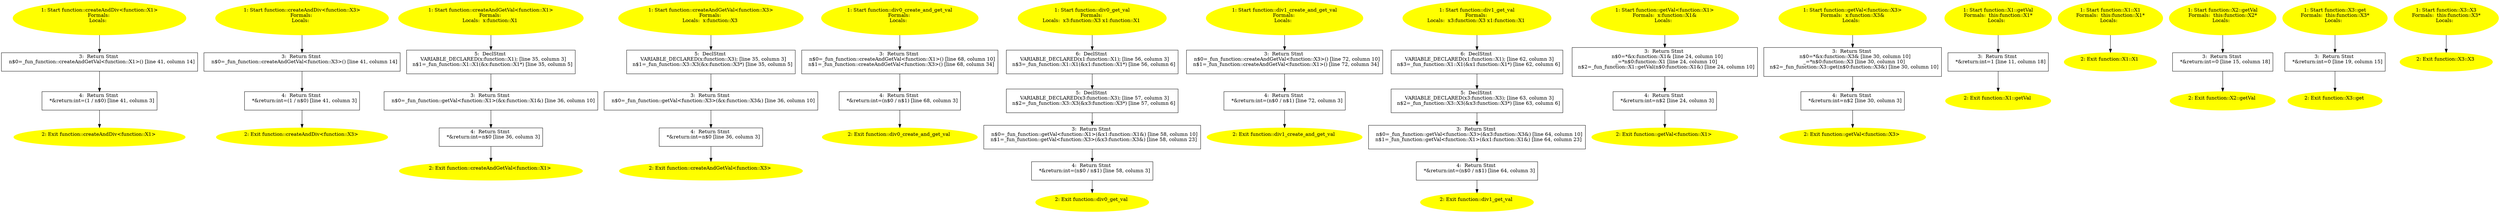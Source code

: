 /* @generated */
digraph cfg {
"createAndDiv<function::X1>#functi.0380eae58716a2f4_1" [label="1: Start function::createAndDiv<function::X1>\nFormals: \nLocals:  \n  " color=yellow style=filled]
	

	 "createAndDiv<function::X1>#functi.0380eae58716a2f4_1" -> "createAndDiv<function::X1>#functi.0380eae58716a2f4_3" ;
"createAndDiv<function::X1>#functi.0380eae58716a2f4_2" [label="2: Exit function::createAndDiv<function::X1> \n  " color=yellow style=filled]
	

"createAndDiv<function::X1>#functi.0380eae58716a2f4_3" [label="3:  Return Stmt \n   n$0=_fun_function::createAndGetVal<function::X1>() [line 41, column 14]\n " shape="box"]
	

	 "createAndDiv<function::X1>#functi.0380eae58716a2f4_3" -> "createAndDiv<function::X1>#functi.0380eae58716a2f4_4" ;
"createAndDiv<function::X1>#functi.0380eae58716a2f4_4" [label="4:  Return Stmt \n   *&return:int=(1 / n$0) [line 41, column 3]\n " shape="box"]
	

	 "createAndDiv<function::X1>#functi.0380eae58716a2f4_4" -> "createAndDiv<function::X1>#functi.0380eae58716a2f4_2" ;
"createAndDiv<function::X3>#functi.8fbffac628046cdf_1" [label="1: Start function::createAndDiv<function::X3>\nFormals: \nLocals:  \n  " color=yellow style=filled]
	

	 "createAndDiv<function::X3>#functi.8fbffac628046cdf_1" -> "createAndDiv<function::X3>#functi.8fbffac628046cdf_3" ;
"createAndDiv<function::X3>#functi.8fbffac628046cdf_2" [label="2: Exit function::createAndDiv<function::X3> \n  " color=yellow style=filled]
	

"createAndDiv<function::X3>#functi.8fbffac628046cdf_3" [label="3:  Return Stmt \n   n$0=_fun_function::createAndGetVal<function::X3>() [line 41, column 14]\n " shape="box"]
	

	 "createAndDiv<function::X3>#functi.8fbffac628046cdf_3" -> "createAndDiv<function::X3>#functi.8fbffac628046cdf_4" ;
"createAndDiv<function::X3>#functi.8fbffac628046cdf_4" [label="4:  Return Stmt \n   *&return:int=(1 / n$0) [line 41, column 3]\n " shape="box"]
	

	 "createAndDiv<function::X3>#functi.8fbffac628046cdf_4" -> "createAndDiv<function::X3>#functi.8fbffac628046cdf_2" ;
"createAndGetVal<function::X1>#fun.03576380bf9ba7f9_1" [label="1: Start function::createAndGetVal<function::X1>\nFormals: \nLocals:  x:function::X1 \n  " color=yellow style=filled]
	

	 "createAndGetVal<function::X1>#fun.03576380bf9ba7f9_1" -> "createAndGetVal<function::X1>#fun.03576380bf9ba7f9_5" ;
"createAndGetVal<function::X1>#fun.03576380bf9ba7f9_2" [label="2: Exit function::createAndGetVal<function::X1> \n  " color=yellow style=filled]
	

"createAndGetVal<function::X1>#fun.03576380bf9ba7f9_3" [label="3:  Return Stmt \n   n$0=_fun_function::getVal<function::X1>(&x:function::X1&) [line 36, column 10]\n " shape="box"]
	

	 "createAndGetVal<function::X1>#fun.03576380bf9ba7f9_3" -> "createAndGetVal<function::X1>#fun.03576380bf9ba7f9_4" ;
"createAndGetVal<function::X1>#fun.03576380bf9ba7f9_4" [label="4:  Return Stmt \n   *&return:int=n$0 [line 36, column 3]\n " shape="box"]
	

	 "createAndGetVal<function::X1>#fun.03576380bf9ba7f9_4" -> "createAndGetVal<function::X1>#fun.03576380bf9ba7f9_2" ;
"createAndGetVal<function::X1>#fun.03576380bf9ba7f9_5" [label="5:  DeclStmt \n   VARIABLE_DECLARED(x:function::X1); [line 35, column 3]\n  n$1=_fun_function::X1::X1(&x:function::X1*) [line 35, column 5]\n " shape="box"]
	

	 "createAndGetVal<function::X1>#fun.03576380bf9ba7f9_5" -> "createAndGetVal<function::X1>#fun.03576380bf9ba7f9_3" ;
"createAndGetVal<function::X3>#fun.525e889c7c5ef92e_1" [label="1: Start function::createAndGetVal<function::X3>\nFormals: \nLocals:  x:function::X3 \n  " color=yellow style=filled]
	

	 "createAndGetVal<function::X3>#fun.525e889c7c5ef92e_1" -> "createAndGetVal<function::X3>#fun.525e889c7c5ef92e_5" ;
"createAndGetVal<function::X3>#fun.525e889c7c5ef92e_2" [label="2: Exit function::createAndGetVal<function::X3> \n  " color=yellow style=filled]
	

"createAndGetVal<function::X3>#fun.525e889c7c5ef92e_3" [label="3:  Return Stmt \n   n$0=_fun_function::getVal<function::X3>(&x:function::X3&) [line 36, column 10]\n " shape="box"]
	

	 "createAndGetVal<function::X3>#fun.525e889c7c5ef92e_3" -> "createAndGetVal<function::X3>#fun.525e889c7c5ef92e_4" ;
"createAndGetVal<function::X3>#fun.525e889c7c5ef92e_4" [label="4:  Return Stmt \n   *&return:int=n$0 [line 36, column 3]\n " shape="box"]
	

	 "createAndGetVal<function::X3>#fun.525e889c7c5ef92e_4" -> "createAndGetVal<function::X3>#fun.525e889c7c5ef92e_2" ;
"createAndGetVal<function::X3>#fun.525e889c7c5ef92e_5" [label="5:  DeclStmt \n   VARIABLE_DECLARED(x:function::X3); [line 35, column 3]\n  n$1=_fun_function::X3::X3(&x:function::X3*) [line 35, column 5]\n " shape="box"]
	

	 "createAndGetVal<function::X3>#fun.525e889c7c5ef92e_5" -> "createAndGetVal<function::X3>#fun.525e889c7c5ef92e_3" ;
"div0_create_and_get_val#function#.1e3aa28edfcd43ce_1" [label="1: Start function::div0_create_and_get_val\nFormals: \nLocals:  \n  " color=yellow style=filled]
	

	 "div0_create_and_get_val#function#.1e3aa28edfcd43ce_1" -> "div0_create_and_get_val#function#.1e3aa28edfcd43ce_3" ;
"div0_create_and_get_val#function#.1e3aa28edfcd43ce_2" [label="2: Exit function::div0_create_and_get_val \n  " color=yellow style=filled]
	

"div0_create_and_get_val#function#.1e3aa28edfcd43ce_3" [label="3:  Return Stmt \n   n$0=_fun_function::createAndGetVal<function::X1>() [line 68, column 10]\n  n$1=_fun_function::createAndGetVal<function::X3>() [line 68, column 34]\n " shape="box"]
	

	 "div0_create_and_get_val#function#.1e3aa28edfcd43ce_3" -> "div0_create_and_get_val#function#.1e3aa28edfcd43ce_4" ;
"div0_create_and_get_val#function#.1e3aa28edfcd43ce_4" [label="4:  Return Stmt \n   *&return:int=(n$0 / n$1) [line 68, column 3]\n " shape="box"]
	

	 "div0_create_and_get_val#function#.1e3aa28edfcd43ce_4" -> "div0_create_and_get_val#function#.1e3aa28edfcd43ce_2" ;
"div0_get_val#function#10798510201.b077944b4022150f_1" [label="1: Start function::div0_get_val\nFormals: \nLocals:  x3:function::X3 x1:function::X1 \n  " color=yellow style=filled]
	

	 "div0_get_val#function#10798510201.b077944b4022150f_1" -> "div0_get_val#function#10798510201.b077944b4022150f_6" ;
"div0_get_val#function#10798510201.b077944b4022150f_2" [label="2: Exit function::div0_get_val \n  " color=yellow style=filled]
	

"div0_get_val#function#10798510201.b077944b4022150f_3" [label="3:  Return Stmt \n   n$0=_fun_function::getVal<function::X1>(&x1:function::X1&) [line 58, column 10]\n  n$1=_fun_function::getVal<function::X3>(&x3:function::X3&) [line 58, column 23]\n " shape="box"]
	

	 "div0_get_val#function#10798510201.b077944b4022150f_3" -> "div0_get_val#function#10798510201.b077944b4022150f_4" ;
"div0_get_val#function#10798510201.b077944b4022150f_4" [label="4:  Return Stmt \n   *&return:int=(n$0 / n$1) [line 58, column 3]\n " shape="box"]
	

	 "div0_get_val#function#10798510201.b077944b4022150f_4" -> "div0_get_val#function#10798510201.b077944b4022150f_2" ;
"div0_get_val#function#10798510201.b077944b4022150f_5" [label="5:  DeclStmt \n   VARIABLE_DECLARED(x3:function::X3); [line 57, column 3]\n  n$2=_fun_function::X3::X3(&x3:function::X3*) [line 57, column 6]\n " shape="box"]
	

	 "div0_get_val#function#10798510201.b077944b4022150f_5" -> "div0_get_val#function#10798510201.b077944b4022150f_3" ;
"div0_get_val#function#10798510201.b077944b4022150f_6" [label="6:  DeclStmt \n   VARIABLE_DECLARED(x1:function::X1); [line 56, column 3]\n  n$3=_fun_function::X1::X1(&x1:function::X1*) [line 56, column 6]\n " shape="box"]
	

	 "div0_get_val#function#10798510201.b077944b4022150f_6" -> "div0_get_val#function#10798510201.b077944b4022150f_5" ;
"div1_create_and_get_val#function#.7b46bfd9e19b7d38_1" [label="1: Start function::div1_create_and_get_val\nFormals: \nLocals:  \n  " color=yellow style=filled]
	

	 "div1_create_and_get_val#function#.7b46bfd9e19b7d38_1" -> "div1_create_and_get_val#function#.7b46bfd9e19b7d38_3" ;
"div1_create_and_get_val#function#.7b46bfd9e19b7d38_2" [label="2: Exit function::div1_create_and_get_val \n  " color=yellow style=filled]
	

"div1_create_and_get_val#function#.7b46bfd9e19b7d38_3" [label="3:  Return Stmt \n   n$0=_fun_function::createAndGetVal<function::X3>() [line 72, column 10]\n  n$1=_fun_function::createAndGetVal<function::X1>() [line 72, column 34]\n " shape="box"]
	

	 "div1_create_and_get_val#function#.7b46bfd9e19b7d38_3" -> "div1_create_and_get_val#function#.7b46bfd9e19b7d38_4" ;
"div1_create_and_get_val#function#.7b46bfd9e19b7d38_4" [label="4:  Return Stmt \n   *&return:int=(n$0 / n$1) [line 72, column 3]\n " shape="box"]
	

	 "div1_create_and_get_val#function#.7b46bfd9e19b7d38_4" -> "div1_create_and_get_val#function#.7b46bfd9e19b7d38_2" ;
"div1_get_val#function#35544114088.45cb38d8fc35a6b2_1" [label="1: Start function::div1_get_val\nFormals: \nLocals:  x3:function::X3 x1:function::X1 \n  " color=yellow style=filled]
	

	 "div1_get_val#function#35544114088.45cb38d8fc35a6b2_1" -> "div1_get_val#function#35544114088.45cb38d8fc35a6b2_6" ;
"div1_get_val#function#35544114088.45cb38d8fc35a6b2_2" [label="2: Exit function::div1_get_val \n  " color=yellow style=filled]
	

"div1_get_val#function#35544114088.45cb38d8fc35a6b2_3" [label="3:  Return Stmt \n   n$0=_fun_function::getVal<function::X3>(&x3:function::X3&) [line 64, column 10]\n  n$1=_fun_function::getVal<function::X1>(&x1:function::X1&) [line 64, column 23]\n " shape="box"]
	

	 "div1_get_val#function#35544114088.45cb38d8fc35a6b2_3" -> "div1_get_val#function#35544114088.45cb38d8fc35a6b2_4" ;
"div1_get_val#function#35544114088.45cb38d8fc35a6b2_4" [label="4:  Return Stmt \n   *&return:int=(n$0 / n$1) [line 64, column 3]\n " shape="box"]
	

	 "div1_get_val#function#35544114088.45cb38d8fc35a6b2_4" -> "div1_get_val#function#35544114088.45cb38d8fc35a6b2_2" ;
"div1_get_val#function#35544114088.45cb38d8fc35a6b2_5" [label="5:  DeclStmt \n   VARIABLE_DECLARED(x3:function::X3); [line 63, column 3]\n  n$2=_fun_function::X3::X3(&x3:function::X3*) [line 63, column 6]\n " shape="box"]
	

	 "div1_get_val#function#35544114088.45cb38d8fc35a6b2_5" -> "div1_get_val#function#35544114088.45cb38d8fc35a6b2_3" ;
"div1_get_val#function#35544114088.45cb38d8fc35a6b2_6" [label="6:  DeclStmt \n   VARIABLE_DECLARED(x1:function::X1); [line 62, column 3]\n  n$3=_fun_function::X1::X1(&x1:function::X1*) [line 62, column 6]\n " shape="box"]
	

	 "div1_get_val#function#35544114088.45cb38d8fc35a6b2_6" -> "div1_get_val#function#35544114088.45cb38d8fc35a6b2_5" ;
"getVal<function::X1>#function#726.81220c6f833b74aa_1" [label="1: Start function::getVal<function::X1>\nFormals:  x:function::X1&\nLocals:  \n  " color=yellow style=filled]
	

	 "getVal<function::X1>#function#726.81220c6f833b74aa_1" -> "getVal<function::X1>#function#726.81220c6f833b74aa_3" ;
"getVal<function::X1>#function#726.81220c6f833b74aa_2" [label="2: Exit function::getVal<function::X1> \n  " color=yellow style=filled]
	

"getVal<function::X1>#function#726.81220c6f833b74aa_3" [label="3:  Return Stmt \n   n$0=*&x:function::X1& [line 24, column 10]\n  _=*n$0:function::X1 [line 24, column 10]\n  n$2=_fun_function::X1::getVal(n$0:function::X1&) [line 24, column 10]\n " shape="box"]
	

	 "getVal<function::X1>#function#726.81220c6f833b74aa_3" -> "getVal<function::X1>#function#726.81220c6f833b74aa_4" ;
"getVal<function::X1>#function#726.81220c6f833b74aa_4" [label="4:  Return Stmt \n   *&return:int=n$2 [line 24, column 3]\n " shape="box"]
	

	 "getVal<function::X1>#function#726.81220c6f833b74aa_4" -> "getVal<function::X1>#function#726.81220c6f833b74aa_2" ;
"getVal<function::X3>#function#114.6757c257541624a6_1" [label="1: Start function::getVal<function::X3>\nFormals:  x:function::X3&\nLocals:  \n  " color=yellow style=filled]
	

	 "getVal<function::X3>#function#114.6757c257541624a6_1" -> "getVal<function::X3>#function#114.6757c257541624a6_3" ;
"getVal<function::X3>#function#114.6757c257541624a6_2" [label="2: Exit function::getVal<function::X3> \n  " color=yellow style=filled]
	

"getVal<function::X3>#function#114.6757c257541624a6_3" [label="3:  Return Stmt \n   n$0=*&x:function::X3& [line 30, column 10]\n  _=*n$0:function::X3 [line 30, column 10]\n  n$2=_fun_function::X3::get(n$0:function::X3&) [line 30, column 10]\n " shape="box"]
	

	 "getVal<function::X3>#function#114.6757c257541624a6_3" -> "getVal<function::X3>#function#114.6757c257541624a6_4" ;
"getVal<function::X3>#function#114.6757c257541624a6_4" [label="4:  Return Stmt \n   *&return:int=n$2 [line 30, column 3]\n " shape="box"]
	

	 "getVal<function::X3>#function#114.6757c257541624a6_4" -> "getVal<function::X3>#function#114.6757c257541624a6_2" ;
"getVal#X1#function#(6016609736462.f1c1059b86daba05_1" [label="1: Start function::X1::getVal\nFormals:  this:function::X1*\nLocals:  \n  " color=yellow style=filled]
	

	 "getVal#X1#function#(6016609736462.f1c1059b86daba05_1" -> "getVal#X1#function#(6016609736462.f1c1059b86daba05_3" ;
"getVal#X1#function#(6016609736462.f1c1059b86daba05_2" [label="2: Exit function::X1::getVal \n  " color=yellow style=filled]
	

"getVal#X1#function#(6016609736462.f1c1059b86daba05_3" [label="3:  Return Stmt \n   *&return:int=1 [line 11, column 18]\n " shape="box"]
	

	 "getVal#X1#function#(6016609736462.f1c1059b86daba05_3" -> "getVal#X1#function#(6016609736462.f1c1059b86daba05_2" ;
"X1#X1#function#{87799170022364022.db64ca09a054ab7b_1" [label="1: Start function::X1::X1\nFormals:  this:function::X1*\nLocals:  \n  " color=yellow style=filled]
	

	 "X1#X1#function#{87799170022364022.db64ca09a054ab7b_1" -> "X1#X1#function#{87799170022364022.db64ca09a054ab7b_2" ;
"X1#X1#function#{87799170022364022.db64ca09a054ab7b_2" [label="2: Exit function::X1::X1 \n  " color=yellow style=filled]
	

"getVal#X2#function#(4809746707613.0109fe7d05b40f7c_1" [label="1: Start function::X2::getVal\nFormals:  this:function::X2*\nLocals:  \n  " color=yellow style=filled]
	

	 "getVal#X2#function#(4809746707613.0109fe7d05b40f7c_1" -> "getVal#X2#function#(4809746707613.0109fe7d05b40f7c_3" ;
"getVal#X2#function#(4809746707613.0109fe7d05b40f7c_2" [label="2: Exit function::X2::getVal \n  " color=yellow style=filled]
	

"getVal#X2#function#(4809746707613.0109fe7d05b40f7c_3" [label="3:  Return Stmt \n   *&return:int=0 [line 15, column 18]\n " shape="box"]
	

	 "getVal#X2#function#(4809746707613.0109fe7d05b40f7c_3" -> "getVal#X2#function#(4809746707613.0109fe7d05b40f7c_2" ;
"get#X3#function#(1429452272063557.f8ff5924ea297313_1" [label="1: Start function::X3::get\nFormals:  this:function::X3*\nLocals:  \n  " color=yellow style=filled]
	

	 "get#X3#function#(1429452272063557.f8ff5924ea297313_1" -> "get#X3#function#(1429452272063557.f8ff5924ea297313_3" ;
"get#X3#function#(1429452272063557.f8ff5924ea297313_2" [label="2: Exit function::X3::get \n  " color=yellow style=filled]
	

"get#X3#function#(1429452272063557.f8ff5924ea297313_3" [label="3:  Return Stmt \n   *&return:int=0 [line 19, column 15]\n " shape="box"]
	

	 "get#X3#function#(1429452272063557.f8ff5924ea297313_3" -> "get#X3#function#(1429452272063557.f8ff5924ea297313_2" ;
"X3#X3#function#{14275160072237313.7c1db65b133d6bd7_1" [label="1: Start function::X3::X3\nFormals:  this:function::X3*\nLocals:  \n  " color=yellow style=filled]
	

	 "X3#X3#function#{14275160072237313.7c1db65b133d6bd7_1" -> "X3#X3#function#{14275160072237313.7c1db65b133d6bd7_2" ;
"X3#X3#function#{14275160072237313.7c1db65b133d6bd7_2" [label="2: Exit function::X3::X3 \n  " color=yellow style=filled]
	

}
